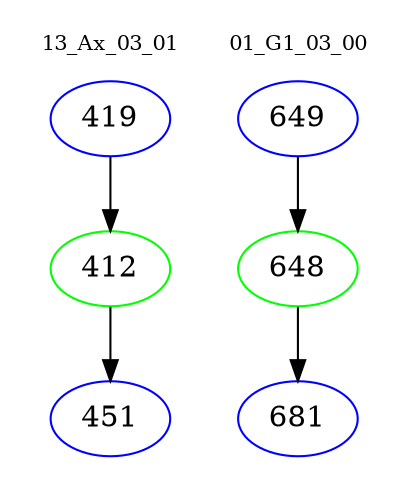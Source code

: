 digraph{
subgraph cluster_0 {
color = white
label = "13_Ax_03_01";
fontsize=10;
T0_419 [label="419", color="blue"]
T0_419 -> T0_412 [color="black"]
T0_412 [label="412", color="green"]
T0_412 -> T0_451 [color="black"]
T0_451 [label="451", color="blue"]
}
subgraph cluster_1 {
color = white
label = "01_G1_03_00";
fontsize=10;
T1_649 [label="649", color="blue"]
T1_649 -> T1_648 [color="black"]
T1_648 [label="648", color="green"]
T1_648 -> T1_681 [color="black"]
T1_681 [label="681", color="blue"]
}
}
